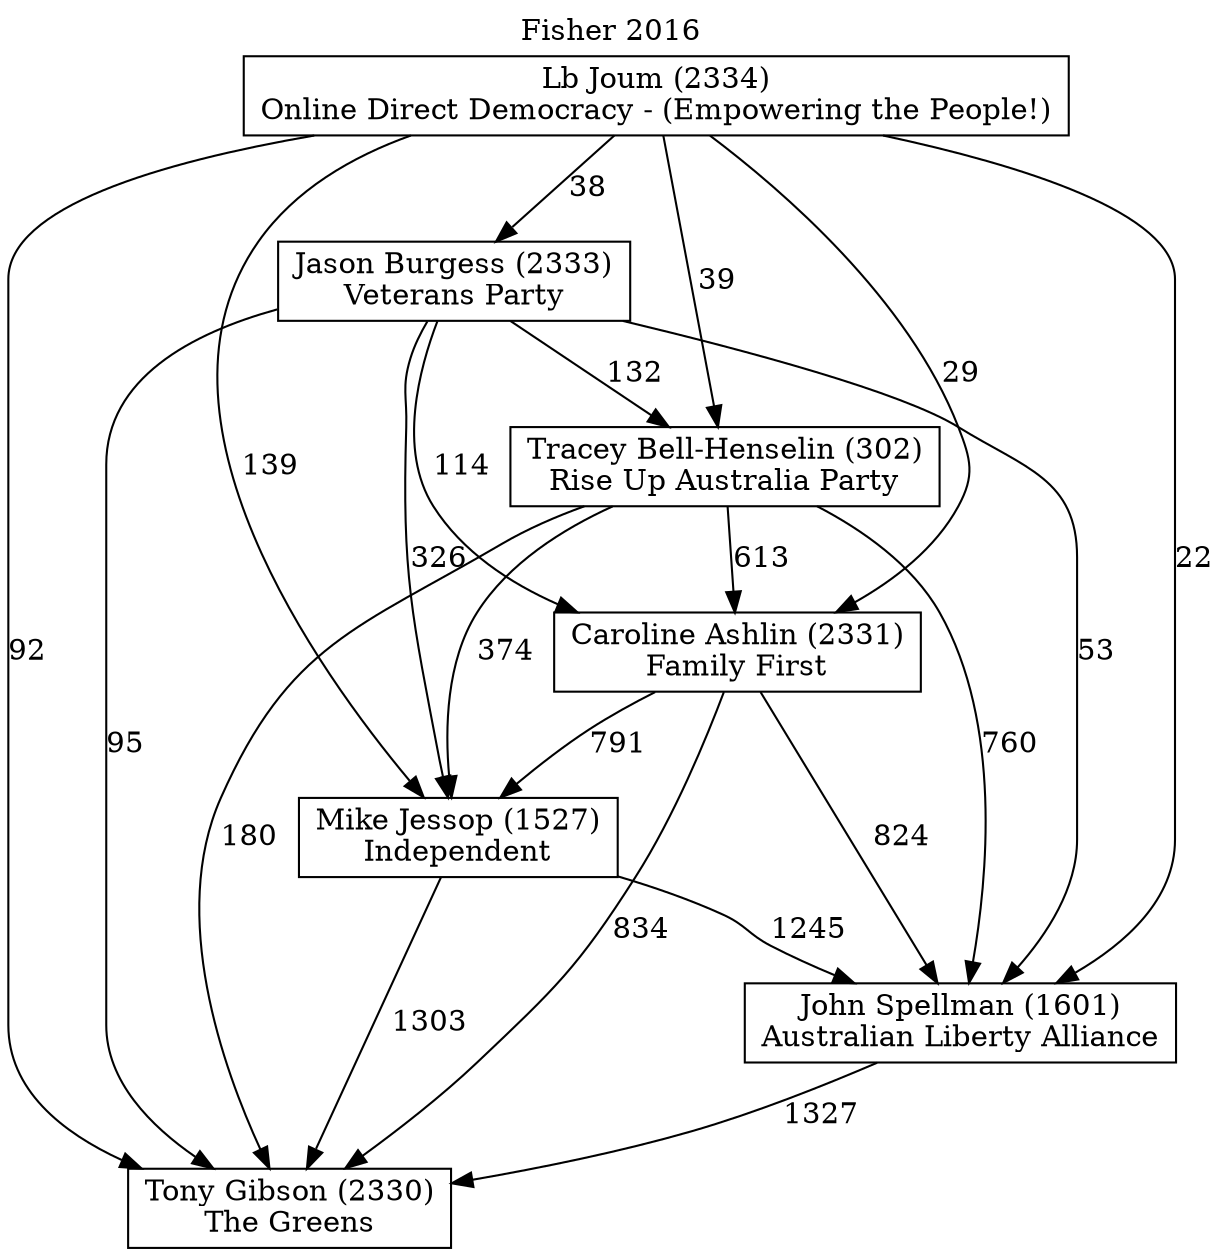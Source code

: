 // House preference flow
digraph "Tony Gibson (2330)_Fisher_2016" {
	graph [label="Fisher 2016" labelloc=t mclimit=10]
	node [shape=box]
	"Tony Gibson (2330)" [label="Tony Gibson (2330)
The Greens"]
	"Tracey Bell-Henselin (302)" [label="Tracey Bell-Henselin (302)
Rise Up Australia Party"]
	"Caroline Ashlin (2331)" [label="Caroline Ashlin (2331)
Family First"]
	"Jason Burgess (2333)" [label="Jason Burgess (2333)
Veterans Party"]
	"Lb Joum (2334)" [label="Lb Joum (2334)
Online Direct Democracy - (Empowering the People!)"]
	"John Spellman (1601)" [label="John Spellman (1601)
Australian Liberty Alliance"]
	"Mike Jessop (1527)" [label="Mike Jessop (1527)
Independent"]
	"Jason Burgess (2333)" -> "Tony Gibson (2330)" [label=95]
	"Jason Burgess (2333)" -> "Mike Jessop (1527)" [label=326]
	"Jason Burgess (2333)" -> "John Spellman (1601)" [label=53]
	"Caroline Ashlin (2331)" -> "Mike Jessop (1527)" [label=791]
	"Lb Joum (2334)" -> "Jason Burgess (2333)" [label=38]
	"Tracey Bell-Henselin (302)" -> "John Spellman (1601)" [label=760]
	"Lb Joum (2334)" -> "Caroline Ashlin (2331)" [label=29]
	"Jason Burgess (2333)" -> "Caroline Ashlin (2331)" [label=114]
	"Mike Jessop (1527)" -> "John Spellman (1601)" [label=1245]
	"John Spellman (1601)" -> "Tony Gibson (2330)" [label=1327]
	"Caroline Ashlin (2331)" -> "John Spellman (1601)" [label=824]
	"Lb Joum (2334)" -> "Mike Jessop (1527)" [label=139]
	"Tracey Bell-Henselin (302)" -> "Caroline Ashlin (2331)" [label=613]
	"Mike Jessop (1527)" -> "Tony Gibson (2330)" [label=1303]
	"Lb Joum (2334)" -> "Tracey Bell-Henselin (302)" [label=39]
	"Tracey Bell-Henselin (302)" -> "Mike Jessop (1527)" [label=374]
	"Tracey Bell-Henselin (302)" -> "Tony Gibson (2330)" [label=180]
	"Lb Joum (2334)" -> "Tony Gibson (2330)" [label=92]
	"Jason Burgess (2333)" -> "Tracey Bell-Henselin (302)" [label=132]
	"Caroline Ashlin (2331)" -> "Tony Gibson (2330)" [label=834]
	"Lb Joum (2334)" -> "John Spellman (1601)" [label=22]
}
